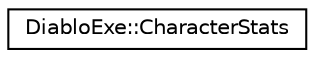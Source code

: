 digraph G
{
  edge [fontname="Helvetica",fontsize="10",labelfontname="Helvetica",labelfontsize="10"];
  node [fontname="Helvetica",fontsize="10",shape=record];
  rankdir="LR";
  Node1 [label="DiabloExe::CharacterStats",height=0.2,width=0.4,color="black", fillcolor="white", style="filled",URL="$class_diablo_exe_1_1_character_stats.html"];
}
